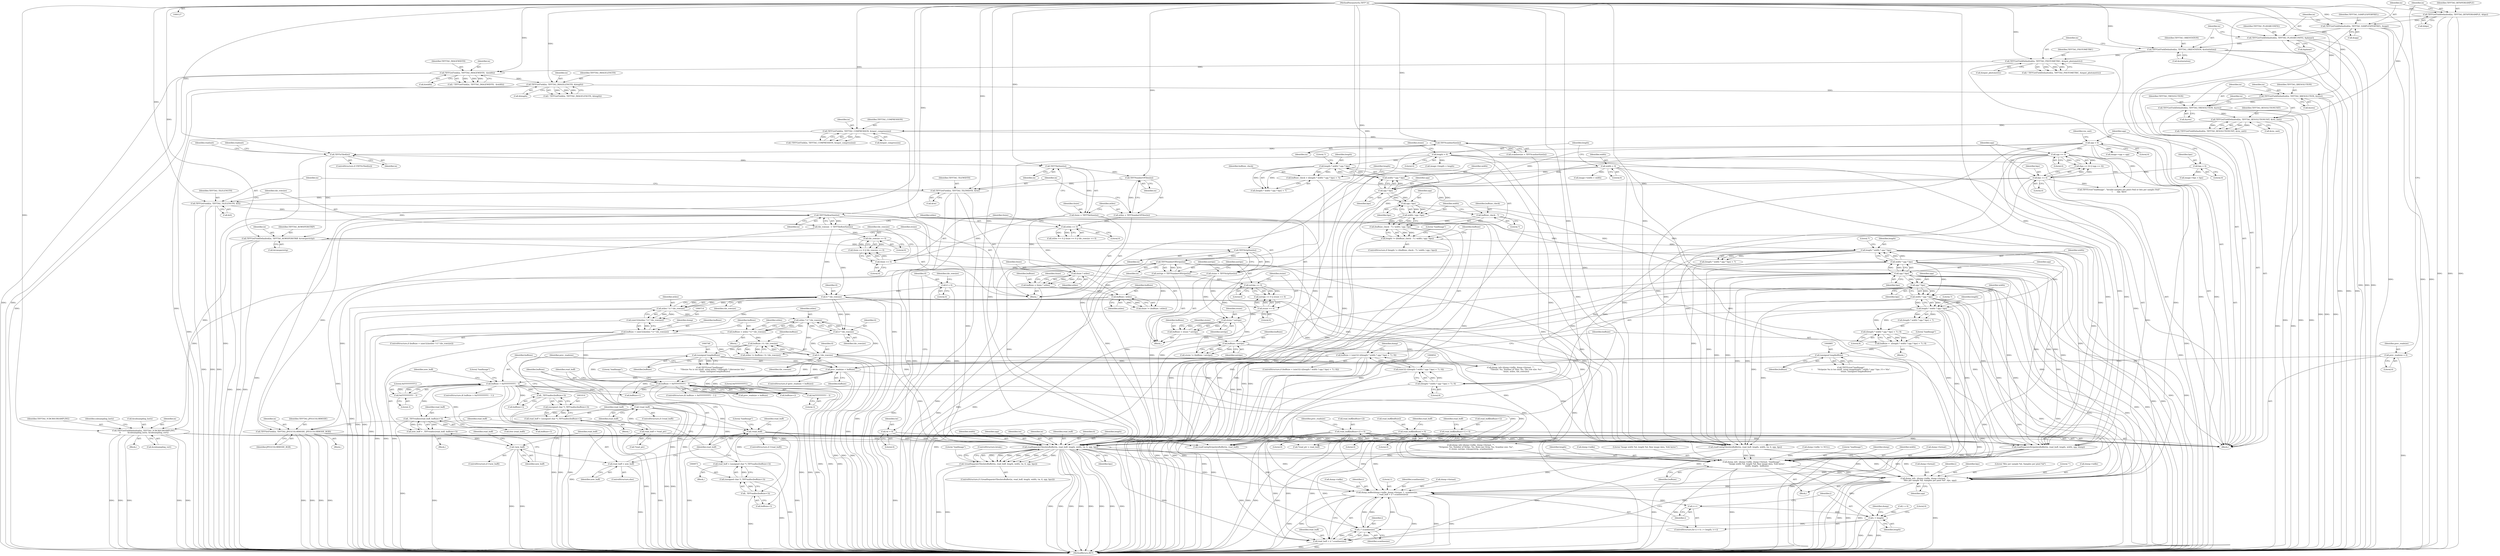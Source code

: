 digraph "0_libtiff_83a4b92815ea04969d494416eaae3d4c6b338e4a#diff-c8b4b355f9b5c06d585b23138e1c185f_5@API" {
"1001127" [label="(Call,readSeparateTilesIntoBuffer(in, read_buff, length, width, tw, tl, spp, bps))"];
"1000925" [label="(Call,TIFFGetFieldDefaulted(in, TIFFTAG_YCBCRSUBSAMPLING,\n \t\t           &subsampling_horiz, &subsampling_vert))"];
"1000671" [label="(Call,TIFFTileRowSize(in))"];
"1000664" [label="(Call,TIFFGetField(in, TIFFTAG_TILELENGTH, &tl))"];
"1000659" [label="(Call,TIFFGetField(in, TIFFTAG_TILEWIDTH, &tw))"];
"1000657" [label="(Call,TIFFNumberOfTiles(in))"];
"1000653" [label="(Call,TIFFTileSize(in))"];
"1000645" [label="(Call,TIFFIsTiled(in))"];
"1000422" [label="(Call,TIFFScanlineSize(in))"];
"1000304" [label="(Call,TIFFGetField(in, TIFFTAG_COMPRESSION, &input_compression))"];
"1000294" [label="(Call,TIFFGetFieldDefaulted(in, TIFFTAG_RESOLUTIONUNIT, &res_unit))"];
"1000287" [label="(Call,TIFFGetFieldDefaulted(in, TIFFTAG_YRESOLUTION, &yres))"];
"1000282" [label="(Call,TIFFGetFieldDefaulted(in, TIFFTAG_XRESOLUTION, &xres))"];
"1000274" [label="(Call,TIFFGetField(in, TIFFTAG_IMAGELENGTH, &length))"];
"1000264" [label="(Call,TIFFGetField(in, TIFFTAG_IMAGEWIDTH,  &width))"];
"1000254" [label="(Call,TIFFGetFieldDefaulted(in, TIFFTAG_PHOTOMETRIC, &input_photometric))"];
"1000247" [label="(Call,TIFFGetFieldDefaulted(in, TIFFTAG_ORIENTATION, &orientation))"];
"1000242" [label="(Call,TIFFGetFieldDefaulted(in, TIFFTAG_PLANARCONFIG, &planar))"];
"1000237" [label="(Call,TIFFGetFieldDefaulted(in, TIFFTAG_SAMPLESPERPIXEL, &spp))"];
"1000232" [label="(Call,TIFFGetFieldDefaulted(in, TIFFTAG_BITSPERSAMPLE, &bps))"];
"1000128" [label="(MethodParameterIn,TIFF* in)"];
"1000785" [label="(Call,TIFFNumberOfStrips(in))"];
"1000781" [label="(Call,TIFFStripSize(in))"];
"1000774" [label="(Call,TIFFGetFieldDefaulted(in, TIFFTAG_ROWSPERSTRIP, &rowsperstrip))"];
"1000914" [label="(Call,TIFFSetField(in, TIFFTAG_JPEGCOLORMODE, JPEGCOLORMODE_RGB))"];
"1001045" [label="(Call,read_buff[buffsize+2] = 0)"];
"1001033" [label="(Call,read_buff[buffsize] = 0)"];
"1001038" [label="(Call,read_buff[buffsize+1] = 0)"];
"1001024" [label="(Call,!read_buff)"];
"1001011" [label="(Call,read_buff = (unsigned char *)_TIFFmalloc(buffsize+3))"];
"1001013" [label="(Call,(unsigned char *)_TIFFmalloc(buffsize+3))"];
"1001015" [label="(Call,_TIFFmalloc(buffsize+3))"];
"1000986" [label="(Call,buffsize > 0xFFFFFFFFU - 3)"];
"1000981" [label="(Call,prev_readsize < buffsize)"];
"1000229" [label="(Call,prev_readsize = 0)"];
"1000711" [label="(Call,buffsize < (uint32)(ntiles * tl * tile_rowsize))"];
"1000700" [label="(Call,buffsize / ntiles)"];
"1000692" [label="(Call,buffsize = tlsize * ntiles)"];
"1000694" [label="(Call,tlsize * ntiles)"];
"1000679" [label="(Call,tlsize == 0)"];
"1000651" [label="(Call,tlsize = TIFFTileSize(in))"];
"1000675" [label="(Call,ntiles == 0)"];
"1000655" [label="(Call,ntiles = TIFFNumberOfTiles(in))"];
"1000713" [label="(Call,(uint32)(ntiles * tl * tile_rowsize))"];
"1000715" [label="(Call,ntiles * tl * tile_rowsize)"];
"1000717" [label="(Call,tl * tile_rowsize)"];
"1000209" [label="(Call,tl = 0)"];
"1000682" [label="(Call,tile_rowsize == 0)"];
"1000669" [label="(Call,tile_rowsize  = TIFFTileRowSize(in))"];
"1000851" [label="(Call,buffsize < (uint32) (((length * width * spp * bps) + 7) / 8))"];
"1000810" [label="(Call,buffsize / nstrips)"];
"1000802" [label="(Call,buffsize = stsize * nstrips)"];
"1000804" [label="(Call,stsize * nstrips)"];
"1000779" [label="(Call,stsize = TIFFStripSize(in))"];
"1000792" [label="(Call,stsize == 0)"];
"1000789" [label="(Call,nstrips == 0)"];
"1000783" [label="(Call,nstrips = TIFFNumberOfStrips(in))"];
"1000853" [label="(Call,(uint32) (((length * width * spp * bps) + 7) / 8))"];
"1000855" [label="(Call,((length * width * spp * bps) + 7) / 8)"];
"1000857" [label="(Call,length * width * spp * bps)"];
"1000832" [label="(Call,length != ((buffsize_check - 7) / width / spp / bps))"];
"1000823" [label="(Call,length * width * spp * bps)"];
"1000185" [label="(Call,length = 0)"];
"1000825" [label="(Call,width * spp * bps)"];
"1000181" [label="(Call,width = 0)"];
"1000827" [label="(Call,spp * bps)"];
"1000632" [label="(Call,spp == 0)"];
"1000159" [label="(Call,spp = 0)"];
"1000629" [label="(Call,bps == 0)"];
"1000155" [label="(Call,bps = 0)"];
"1000834" [label="(Call,(buffsize_check - 7) / width / spp / bps)"];
"1000835" [label="(Call,buffsize_check - 7)"];
"1000820" [label="(Call,buffsize_check = ((length * width * spp * bps) + 7))"];
"1000838" [label="(Call,width / spp / bps)"];
"1000840" [label="(Call,spp / bps)"];
"1000859" [label="(Call,width * spp * bps)"];
"1000861" [label="(Call,spp * bps)"];
"1000884" [label="(Call,(unsigned long)buffsize)"];
"1000867" [label="(Call,buffsize =  ((length * width * spp * bps) + 7) / 8)"];
"1000869" [label="(Call,((length * width * spp * bps) + 7) / 8)"];
"1000871" [label="(Call,length * width * spp * bps)"];
"1000873" [label="(Call,width * spp * bps)"];
"1000875" [label="(Call,spp * bps)"];
"1000747" [label="(Call,(unsigned long)buffsize)"];
"1000731" [label="(Call,buffsize / tl / tile_rowsize)"];
"1000721" [label="(Call,buffsize = ntiles * tl * tile_rowsize)"];
"1000723" [label="(Call,ntiles * tl * tile_rowsize)"];
"1000725" [label="(Call,tl * tile_rowsize)"];
"1000733" [label="(Call,tl / tile_rowsize)"];
"1000988" [label="(Call,0xFFFFFFFFU - 3)"];
"1001020" [label="(Call,read_buff = new_buff)"];
"1001006" [label="(Call,!new_buff)"];
"1000998" [label="(Call,new_buff = _TIFFrealloc(read_buff, buffsize+3))"];
"1001000" [label="(Call,_TIFFrealloc(read_buff, buffsize+3))"];
"1000954" [label="(Call,!read_buff)"];
"1000949" [label="(Call,read_buff = *read_ptr)"];
"1000970" [label="(Call,read_buff = (unsigned char *)_TIFFmalloc(buffsize+3))"];
"1000972" [label="(Call,(unsigned char *)_TIFFmalloc(buffsize+3))"];
"1000974" [label="(Call,_TIFFmalloc(buffsize+3))"];
"1000958" [label="(Call,buffsize > 0xFFFFFFFFU - 3)"];
"1000960" [label="(Call,0xFFFFFFFFU - 3)"];
"1000205" [label="(Call,tw = 0)"];
"1001126" [label="(Call,!(readSeparateTilesIntoBuffer(in, read_buff, length, width, tw, tl, spp, bps)))"];
"1001165" [label="(Call,dump_info  (dump->infile, dump->format, \"loadImage\", \n                \"Image width %d, length %d, Raw image data, %4d bytes\",\n                width, length,  buffsize))"];
"1001177" [label="(Call,dump_info  (dump->infile, dump->format, \"\", \n                \"Bits per sample %d, Samples per pixel %d\", bps, spp))"];
"1001197" [label="(Call,dump_buffer(dump->infile, dump->format, 1, scanlinesize, \n                  i, read_buff + (i * scanlinesize)))"];
"1001195" [label="(Call,i++)"];
"1001192" [label="(Call,i < length)"];
"1001209" [label="(Call,i * scanlinesize)"];
"1001207" [label="(Call,read_buff + (i * scanlinesize))"];
"1000884" [label="(Call,(unsigned long)buffsize)"];
"1000980" [label="(ControlStructure,if (prev_readsize < buffsize))"];
"1000935" [label="(Identifier,subsampling_horiz)"];
"1000756" [label="(Call,dump_info (dump->infile, dump->format, \"\", \n                 \"Tilesize: %u, Number of Tiles: %u, Tile row size: %u\",\n                 tlsize, ntiles, tile_rowsize))"];
"1000658" [label="(Identifier,in)"];
"1000297" [label="(Call,&res_unit)"];
"1001024" [label="(Call,!read_buff)"];
"1000857" [label="(Call,length * width * spp * bps)"];
"1000915" [label="(Identifier,in)"];
"1000851" [label="(Call,buffsize < (uint32) (((length * width * spp * bps) + 7) / 8))"];
"1001053" [label="(Identifier,prev_readsize)"];
"1000962" [label="(Literal,3)"];
"1000190" [label="(Identifier,stsize)"];
"1000863" [label="(Identifier,bps)"];
"1000805" [label="(Identifier,stsize)"];
"1000429" [label="(Call,image->spp = spp)"];
"1000285" [label="(Call,&xres)"];
"1001055" [label="(Call,*read_ptr = read_buff)"];
"1000238" [label="(Identifier,in)"];
"1001041" [label="(Call,buffsize+1)"];
"1000749" [label="(Identifier,buffsize)"];
"1000244" [label="(Identifier,TIFFTAG_PLANARCONFIG)"];
"1000772" [label="(Identifier,readunit)"];
"1000874" [label="(Identifier,width)"];
"1001020" [label="(Call,read_buff = new_buff)"];
"1000950" [label="(Identifier,read_buff)"];
"1001023" [label="(ControlStructure,if (!read_buff))"];
"1000289" [label="(Identifier,TIFFTAG_YRESOLUTION)"];
"1000306" [label="(Identifier,TIFFTAG_COMPRESSION)"];
"1001011" [label="(Call,read_buff = (unsigned char *)_TIFFmalloc(buffsize+3))"];
"1000747" [label="(Call,(unsigned long)buffsize)"];
"1000676" [label="(Identifier,ntiles)"];
"1000875" [label="(Call,spp * bps)"];
"1000833" [label="(Identifier,length)"];
"1001048" [label="(Call,buffsize+2)"];
"1000653" [label="(Call,TIFFTileSize(in))"];
"1000185" [label="(Call,length = 0)"];
"1000652" [label="(Identifier,tlsize)"];
"1001204" [label="(Literal,1)"];
"1001154" [label="(Call,dump->infile != NULL)"];
"1001172" [label="(Literal,\"loadImage\")"];
"1000243" [label="(Identifier,in)"];
"1000247" [label="(Call,TIFFGetFieldDefaulted(in, TIFFTAG_ORIENTATION, &orientation))"];
"1000634" [label="(Literal,0)"];
"1000628" [label="(Call,(bps == 0) || (spp == 0))"];
"1001039" [label="(Call,read_buff[buffsize+1])"];
"1000160" [label="(Identifier,spp)"];
"1001084" [label="(Call,readSeparateStripsIntoBuffer(in, read_buff, length, width, spp, dump))"];
"1000870" [label="(Call,(length * width * spp * bps) + 7)"];
"1000850" [label="(ControlStructure,if (buffsize < (uint32) (((length * width * spp * bps) + 7) / 8)))"];
"1000957" [label="(ControlStructure,if( buffsize > 0xFFFFFFFFU - 3 ))"];
"1000735" [label="(Identifier,tile_rowsize)"];
"1000303" [label="(Call,!TIFFGetField(in, TIFFTAG_COMPRESSION, &input_compression))"];
"1000928" [label="(Call,&subsampling_horiz)"];
"1000671" [label="(Call,TIFFTileRowSize(in))"];
"1000951" [label="(Call,*read_ptr)"];
"1000858" [label="(Identifier,length)"];
"1001214" [label="(MethodReturn,RET)"];
"1000205" [label="(Call,tw = 0)"];
"1000893" [label="(Call,dump_info (dump->infile, dump->format, \"\",\n                 \"Stripsize: %u, Number of Strips: %u, Rows per Strip: %u, Scanline size: %u\",\n\t\t stsize, nstrips, rowsperstrip, scanlinesize))"];
"1000231" [label="(Literal,0)"];
"1000630" [label="(Identifier,bps)"];
"1000233" [label="(Identifier,in)"];
"1000665" [label="(Identifier,in)"];
"1000981" [label="(Call,prev_readsize < buffsize)"];
"1000958" [label="(Call,buffsize > 0xFFFFFFFFU - 3)"];
"1000128" [label="(MethodParameterIn,TIFF* in)"];
"1000877" [label="(Identifier,bps)"];
"1000274" [label="(Call,TIFFGetField(in, TIFFTAG_IMAGELENGTH, &length))"];
"1000692" [label="(Call,buffsize = tlsize * ntiles)"];
"1000729" [label="(Call,ntiles != (buffsize / tl / tile_rowsize))"];
"1000730" [label="(Identifier,ntiles)"];
"1000164" [label="(Identifier,res_unit)"];
"1000970" [label="(Call,read_buff = (unsigned char *)_TIFFmalloc(buffsize+3))"];
"1000743" [label="(Call,TIFFError(\"loadImage\",\n\t        \"Tilesize %u is too small, using ntiles * tilelength * tilerowsize %lu\",\n                tlsize, (unsigned long)buffsize))"];
"1000229" [label="(Call,prev_readsize = 0)"];
"1000273" [label="(Call,! TIFFGetField(in, TIFFTAG_IMAGELENGTH, &length))"];
"1000865" [label="(Literal,8)"];
"1000716" [label="(Identifier,ntiles)"];
"1000776" [label="(Identifier,TIFFTAG_ROWSPERSTRIP)"];
"1000644" [label="(ControlStructure,if (TIFFIsTiled(in)))"];
"1000806" [label="(Identifier,nstrips)"];
"1000287" [label="(Call,TIFFGetFieldDefaulted(in, TIFFTAG_YRESOLUTION, &yres))"];
"1000835" [label="(Call,buffsize_check - 7)"];
"1001205" [label="(Identifier,scanlinesize)"];
"1000209" [label="(Call,tl = 0)"];
"1000661" [label="(Identifier,TIFFTAG_TILEWIDTH)"];
"1000731" [label="(Call,buffsize / tl / tile_rowsize)"];
"1001127" [label="(Call,readSeparateTilesIntoBuffer(in, read_buff, length, width, tw, tl, spp, bps))"];
"1000775" [label="(Identifier,in)"];
"1000955" [label="(Identifier,read_buff)"];
"1001207" [label="(Call,read_buff + (i * scanlinesize))"];
"1001194" [label="(Identifier,length)"];
"1000959" [label="(Identifier,buffsize)"];
"1001070" [label="(Call,readContigStripsIntoBuffer(in, read_buff))"];
"1000822" [label="(Call,(length * width * spp * bps) + 7)"];
"1000987" [label="(Identifier,buffsize)"];
"1000257" [label="(Call,&input_photometric)"];
"1000842" [label="(Identifier,bps)"];
"1000696" [label="(Identifier,ntiles)"];
"1001051" [label="(Literal,0)"];
"1000444" [label="(Call,image->length = length)"];
"1001213" [label="(Literal,0)"];
"1001184" [label="(Literal,\"\")"];
"1001132" [label="(Identifier,tw)"];
"1000265" [label="(Identifier,in)"];
"1001179" [label="(Identifier,dump)"];
"1000645" [label="(Call,TIFFIsTiled(in))"];
"1001008" [label="(Block,)"];
"1000868" [label="(Identifier,buffsize)"];
"1000867" [label="(Call,buffsize =  ((length * width * spp * bps) + 7) / 8)"];
"1000237" [label="(Call,TIFFGetFieldDefaulted(in, TIFFTAG_SAMPLESPERPIXEL, &spp))"];
"1000206" [label="(Identifier,tw)"];
"1000424" [label="(Call,image->bps = bps)"];
"1000699" [label="(Identifier,tlsize)"];
"1000960" [label="(Call,0xFFFFFFFFU - 3)"];
"1000890" [label="(Identifier,dump)"];
"1000783" [label="(Call,nstrips = TIFFNumberOfStrips(in))"];
"1000678" [label="(Call,tlsize == 0 || tile_rowsize == 0)"];
"1000825" [label="(Call,width * spp * bps)"];
"1000183" [label="(Literal,0)"];
"1000820" [label="(Call,buffsize_check = ((length * width * spp * bps) + 7))"];
"1000779" [label="(Call,stsize = TIFFStripSize(in))"];
"1000789" [label="(Call,nstrips == 0)"];
"1000666" [label="(Identifier,TIFFTAG_TILELENGTH)"];
"1000961" [label="(Literal,0xFFFFFFFFU)"];
"1001128" [label="(Identifier,in)"];
"1000422" [label="(Call,TIFFScanlineSize(in))"];
"1000914" [label="(Call,TIFFSetField(in, TIFFTAG_JPEGCOLORMODE, JPEGCOLORMODE_RGB))"];
"1000277" [label="(Call,&length)"];
"1000926" [label="(Identifier,in)"];
"1000423" [label="(Identifier,in)"];
"1000670" [label="(Identifier,tile_rowsize)"];
"1000242" [label="(Call,TIFFGetFieldDefaulted(in, TIFFTAG_PLANARCONFIG, &planar))"];
"1001126" [label="(Call,!(readSeparateTilesIntoBuffer(in, read_buff, length, width, tw, tl, spp, bps)))"];
"1000283" [label="(Identifier,in)"];
"1001045" [label="(Call,read_buff[buffsize+2] = 0)"];
"1000839" [label="(Identifier,width)"];
"1000727" [label="(Identifier,tile_rowsize)"];
"1000721" [label="(Call,buffsize = ntiles * tl * tile_rowsize)"];
"1000831" [label="(ControlStructure,if (length != ((buffsize_check - 7) / width / spp / bps)))"];
"1001047" [label="(Identifier,read_buff)"];
"1000718" [label="(Identifier,tl)"];
"1001201" [label="(Call,dump->format)"];
"1000808" [label="(Call,stsize != (buffsize / nstrips))"];
"1001198" [label="(Call,dump->infile)"];
"1000861" [label="(Call,spp * bps)"];
"1000253" [label="(Call,! TIFFGetFieldDefaulted(in, TIFFTAG_PHOTOMETRIC, &input_photometric))"];
"1000712" [label="(Identifier,buffsize)"];
"1001107" [label="(Call,readContigTilesIntoBuffer(in, read_buff, length, width, tw, tl, spp, bps))"];
"1000753" [label="(Identifier,dump)"];
"1000782" [label="(Identifier,in)"];
"1000834" [label="(Call,(buffsize_check - 7) / width / spp / bps)"];
"1000803" [label="(Identifier,buffsize)"];
"1001022" [label="(Identifier,new_buff)"];
"1001138" [label="(Literal,\"loadImage\")"];
"1001013" [label="(Call,(unsigned char *)_TIFFmalloc(buffsize+3))"];
"1000859" [label="(Call,width * spp * bps)"];
"1001211" [label="(Identifier,scanlinesize)"];
"1000925" [label="(Call,TIFFGetFieldDefaulted(in, TIFFTAG_YCBCRSUBSAMPLING,\n \t\t           &subsampling_horiz, &subsampling_vert))"];
"1000698" [label="(Call,tlsize != (buffsize / ntiles))"];
"1000307" [label="(Call,&input_compression)"];
"1000682" [label="(Call,tile_rowsize == 0)"];
"1000282" [label="(Call,TIFFGetFieldDefaulted(in, TIFFTAG_XRESOLUTION, &xres))"];
"1001129" [label="(Identifier,read_buff)"];
"1000677" [label="(Literal,0)"];
"1000186" [label="(Identifier,length)"];
"1000232" [label="(Call,TIFFGetFieldDefaulted(in, TIFFTAG_BITSPERSAMPLE, &bps))"];
"1000717" [label="(Call,tl * tile_rowsize)"];
"1000701" [label="(Identifier,buffsize)"];
"1000210" [label="(Identifier,tl)"];
"1000681" [label="(Literal,0)"];
"1000155" [label="(Call,bps = 0)"];
"1000254" [label="(Call,TIFFGetFieldDefaulted(in, TIFFTAG_PHOTOMETRIC, &input_photometric))"];
"1001046" [label="(Call,read_buff[buffsize+2])"];
"1000245" [label="(Call,&planar)"];
"1000734" [label="(Identifier,tl)"];
"1000702" [label="(Identifier,ntiles)"];
"1000777" [label="(Call,&rowsperstrip)"];
"1000910" [label="(Block,)"];
"1000974" [label="(Call,_TIFFmalloc(buffsize+3))"];
"1000719" [label="(Identifier,tile_rowsize)"];
"1000836" [label="(Identifier,buffsize_check)"];
"1001165" [label="(Call,dump_info  (dump->infile, dump->format, \"loadImage\", \n                \"Image width %d, length %d, Raw image data, %4d bytes\",\n                width, length,  buffsize))"];
"1001174" [label="(Identifier,width)"];
"1000788" [label="(Call,nstrips == 0 || stsize == 0)"];
"1001169" [label="(Call,dump->format)"];
"1000990" [label="(Literal,3)"];
"1001175" [label="(Identifier,length)"];
"1001196" [label="(Identifier,i)"];
"1001195" [label="(Call,i++)"];
"1001135" [label="(Identifier,bps)"];
"1001007" [label="(Identifier,new_buff)"];
"1000255" [label="(Identifier,in)"];
"1000683" [label="(Identifier,tile_rowsize)"];
"1001186" [label="(Identifier,bps)"];
"1000856" [label="(Call,(length * width * spp * bps) + 7)"];
"1001206" [label="(Identifier,i)"];
"1000975" [label="(Call,buffsize+3)"];
"1001009" [label="(Call,free (read_buff))"];
"1001034" [label="(Call,read_buff[buffsize])"];
"1001181" [label="(Call,dump->format)"];
"1000420" [label="(Call,scanlinesize = TIFFScanlineSize(in))"];
"1000256" [label="(Identifier,TIFFTAG_PHOTOMETRIC)"];
"1000726" [label="(Identifier,tl)"];
"1000802" [label="(Call,buffsize = stsize * nstrips)"];
"1001166" [label="(Call,dump->infile)"];
"1000862" [label="(Identifier,spp)"];
"1001199" [label="(Identifier,dump)"];
"1000266" [label="(Identifier,TIFFTAG_IMAGEWIDTH)"];
"1000956" [label="(Block,)"];
"1000869" [label="(Call,((length * width * spp * bps) + 7) / 8)"];
"1000998" [label="(Call,new_buff = _TIFFrealloc(read_buff, buffsize+3))"];
"1001190" [label="(Identifier,i)"];
"1001133" [label="(Identifier,tl)"];
"1000930" [label="(Call,&subsampling_vert)"];
"1001130" [label="(Identifier,length)"];
"1001044" [label="(Literal,0)"];
"1000293" [label="(Call,!TIFFGetFieldDefaulted(in, TIFFTAG_RESOLUTIONUNIT, &res_unit))"];
"1000207" [label="(Literal,0)"];
"1001176" [label="(Identifier,buffsize)"];
"1000295" [label="(Identifier,in)"];
"1000674" [label="(Call,ntiles == 0 || tlsize == 0 || tile_rowsize == 0)"];
"1000667" [label="(Call,&tl)"];
"1000860" [label="(Identifier,width)"];
"1000646" [label="(Identifier,in)"];
"1000632" [label="(Call,spp == 0)"];
"1000662" [label="(Call,&tw)"];
"1000679" [label="(Call,tlsize == 0)"];
"1000230" [label="(Identifier,prev_readsize)"];
"1000809" [label="(Identifier,stsize)"];
"1000305" [label="(Identifier,in)"];
"1000249" [label="(Identifier,TIFFTAG_ORIENTATION)"];
"1000866" [label="(Block,)"];
"1000234" [label="(Identifier,TIFFTAG_BITSPERSAMPLE)"];
"1000182" [label="(Identifier,width)"];
"1000989" [label="(Literal,0xFFFFFFFFU)"];
"1000786" [label="(Identifier,in)"];
"1001012" [label="(Identifier,read_buff)"];
"1000715" [label="(Call,ntiles * tl * tile_rowsize)"];
"1000986" [label="(Call,buffsize > 0xFFFFFFFFU - 3)"];
"1000214" [label="(Identifier,tile_rowsize)"];
"1001010" [label="(Identifier,read_buff)"];
"1000804" [label="(Call,stsize * nstrips)"];
"1000983" [label="(Identifier,buffsize)"];
"1001164" [label="(Block,)"];
"1000211" [label="(Literal,0)"];
"1000694" [label="(Call,tlsize * ntiles)"];
"1000840" [label="(Call,spp / bps)"];
"1001143" [label="(ControlStructure,break;)"];
"1000810" [label="(Call,buffsize / nstrips)"];
"1000713" [label="(Call,(uint32)(ntiles * tl * tile_rowsize))"];
"1000733" [label="(Call,tl / tile_rowsize)"];
"1000965" [label="(Literal,\"loadImage\")"];
"1000654" [label="(Identifier,in)"];
"1000781" [label="(Call,TIFFStripSize(in))"];
"1000878" [label="(Literal,7)"];
"1000838" [label="(Call,width / spp / bps)"];
"1001006" [label="(Call,!new_buff)"];
"1000916" [label="(Identifier,TIFFTAG_JPEGCOLORMODE)"];
"1000972" [label="(Call,(unsigned char *)_TIFFmalloc(buffsize+3))"];
"1000157" [label="(Literal,0)"];
"1000784" [label="(Identifier,nstrips)"];
"1000647" [label="(Block,)"];
"1000871" [label="(Call,length * width * spp * bps)"];
"1000852" [label="(Identifier,buffsize)"];
"1001035" [label="(Identifier,read_buff)"];
"1000792" [label="(Call,stsize == 0)"];
"1000724" [label="(Identifier,ntiles)"];
"1001125" [label="(ControlStructure,if (!(readSeparateTilesIntoBuffer(in, read_buff, length, width, tw, tl, spp, bps))))"];
"1001021" [label="(Identifier,read_buff)"];
"1001192" [label="(Call,i < length)"];
"1000872" [label="(Identifier,length)"];
"1001197" [label="(Call,dump_buffer(dump->infile, dump->format, 1, scanlinesize, \n                  i, read_buff + (i * scanlinesize)))"];
"1000953" [label="(ControlStructure,if (!read_buff))"];
"1001185" [label="(Literal,\"Bits per sample %d, Samples per pixel %d\")"];
"1000631" [label="(Literal,0)"];
"1000780" [label="(Identifier,stsize)"];
"1000161" [label="(Literal,0)"];
"1000949" [label="(Call,read_buff = *read_ptr)"];
"1001015" [label="(Call,_TIFFmalloc(buffsize+3))"];
"1000296" [label="(Identifier,TIFFTAG_RESOLUTIONUNIT)"];
"1000832" [label="(Call,length != ((buffsize_check - 7) / width / spp / bps))"];
"1000284" [label="(Identifier,TIFFTAG_XRESOLUTION)"];
"1001210" [label="(Identifier,i)"];
"1000881" [label="(Literal,\"loadImage\")"];
"1000845" [label="(Literal,\"loadImage\")"];
"1000821" [label="(Identifier,buffsize_check)"];
"1000304" [label="(Call,TIFFGetField(in, TIFFTAG_COMPRESSION, &input_compression))"];
"1001028" [label="(Literal,\"loadImage\")"];
"1000248" [label="(Identifier,in)"];
"1000181" [label="(Call,width = 0)"];
"1000672" [label="(Identifier,in)"];
"1000811" [label="(Identifier,buffsize)"];
"1000636" [label="(Call,TIFFError(\"loadImage\", \"Invalid samples per pixel (%d) or bits per sample (%d)\",\n\t       spp, bps))"];
"1001177" [label="(Call,dump_info  (dump->infile, dump->format, \"\", \n                \"Bits per sample %d, Samples per pixel %d\", bps, spp))"];
"1000988" [label="(Call,0xFFFFFFFFU - 3)"];
"1000263" [label="(Call,! TIFFGetField(in, TIFFTAG_IMAGEWIDTH,  &width))"];
"1001005" [label="(ControlStructure,if (!new_buff))"];
"1000880" [label="(Call,TIFFError(\"loadImage\",\n\t        \"Stripsize %u is too small, using imagelength * width * spp * bps / 8 = %lu\",\n                stsize, (unsigned long)buffsize))"];
"1000917" [label="(Identifier,JPEGCOLORMODE_RGB)"];
"1000971" [label="(Identifier,read_buff)"];
"1000132" [label="(Block,)"];
"1001131" [label="(Identifier,width)"];
"1001025" [label="(Identifier,read_buff)"];
"1000827" [label="(Call,spp * bps)"];
"1000633" [label="(Identifier,spp)"];
"1001187" [label="(Identifier,spp)"];
"1000864" [label="(Literal,7)"];
"1000985" [label="(ControlStructure,if( buffsize > 0xFFFFFFFFU - 3 ))"];
"1001002" [label="(Call,buffsize+3)"];
"1000853" [label="(Call,(uint32) (((length * width * spp * bps) + 7) / 8))"];
"1000828" [label="(Identifier,spp)"];
"1000656" [label="(Identifier,ntiles)"];
"1001189" [label="(Call,i = 0)"];
"1000159" [label="(Call,spp = 0)"];
"1000239" [label="(Identifier,TIFFTAG_SAMPLESPERPIXEL)"];
"1000651" [label="(Call,tlsize = TIFFTileSize(in))"];
"1000829" [label="(Identifier,bps)"];
"1000710" [label="(ControlStructure,if (buffsize < (uint32)(ntiles * tl * tile_rowsize)))"];
"1000723" [label="(Call,ntiles * tl * tile_rowsize)"];
"1000655" [label="(Call,ntiles = TIFFNumberOfTiles(in))"];
"1000156" [label="(Identifier,bps)"];
"1000649" [label="(Identifier,readunit)"];
"1001001" [label="(Identifier,read_buff)"];
"1000267" [label="(Call,&width)"];
"1000982" [label="(Identifier,prev_readsize)"];
"1001134" [label="(Identifier,spp)"];
"1001000" [label="(Call,_TIFFrealloc(read_buff, buffsize+3))"];
"1000837" [label="(Literal,7)"];
"1001208" [label="(Identifier,read_buff)"];
"1000886" [label="(Identifier,buffsize)"];
"1000830" [label="(Literal,7)"];
"1000264" [label="(Call,TIFFGetField(in, TIFFTAG_IMAGEWIDTH,  &width))"];
"1000711" [label="(Call,buffsize < (uint32)(ntiles * tl * tile_rowsize))"];
"1000700" [label="(Call,buffsize / ntiles)"];
"1001038" [label="(Call,read_buff[buffsize+1] = 0)"];
"1000659" [label="(Call,TIFFGetField(in, TIFFTAG_TILEWIDTH, &tw))"];
"1000290" [label="(Call,&yres)"];
"1000664" [label="(Call,TIFFGetField(in, TIFFTAG_TILELENGTH, &tl))"];
"1000439" [label="(Call,image->width = width)"];
"1001019" [label="(ControlStructure,else)"];
"1000720" [label="(Block,)"];
"1000669" [label="(Call,tile_rowsize  = TIFFTileRowSize(in))"];
"1000769" [label="(Block,)"];
"1000774" [label="(Call,TIFFGetFieldDefaulted(in, TIFFTAG_ROWSPERSTRIP, &rowsperstrip))"];
"1000722" [label="(Identifier,buffsize)"];
"1001209" [label="(Call,i * scanlinesize)"];
"1001033" [label="(Call,read_buff[buffsize] = 0)"];
"1000629" [label="(Call,bps == 0)"];
"1000250" [label="(Call,&orientation)"];
"1000695" [label="(Identifier,tlsize)"];
"1000675" [label="(Call,ntiles == 0)"];
"1000240" [label="(Call,&spp)"];
"1000791" [label="(Literal,0)"];
"1000187" [label="(Literal,0)"];
"1000927" [label="(Identifier,TIFFTAG_YCBCRSUBSAMPLING)"];
"1000288" [label="(Identifier,in)"];
"1000984" [label="(Block,)"];
"1000725" [label="(Call,tl * tile_rowsize)"];
"1000294" [label="(Call,TIFFGetFieldDefaulted(in, TIFFTAG_RESOLUTIONUNIT, &res_unit))"];
"1001040" [label="(Identifier,read_buff)"];
"1000235" [label="(Call,&bps)"];
"1000793" [label="(Identifier,stsize)"];
"1000660" [label="(Identifier,in)"];
"1001173" [label="(Literal,\"Image width %d, length %d, Raw image data, %4d bytes\")"];
"1000841" [label="(Identifier,spp)"];
"1000879" [label="(Literal,8)"];
"1000812" [label="(Identifier,nstrips)"];
"1000954" [label="(Call,!read_buff)"];
"1000924" [label="(Block,)"];
"1000275" [label="(Identifier,in)"];
"1000693" [label="(Identifier,buffsize)"];
"1000684" [label="(Literal,0)"];
"1001178" [label="(Call,dump->infile)"];
"1000657" [label="(Call,TIFFNumberOfTiles(in))"];
"1000790" [label="(Identifier,nstrips)"];
"1000873" [label="(Call,width * spp * bps)"];
"1001037" [label="(Literal,0)"];
"1000824" [label="(Identifier,length)"];
"1000855" [label="(Call,((length * width * spp * bps) + 7) / 8)"];
"1001193" [label="(Identifier,i)"];
"1000993" [label="(Literal,\"loadImage\")"];
"1000876" [label="(Identifier,spp)"];
"1000680" [label="(Identifier,tlsize)"];
"1000794" [label="(Literal,0)"];
"1001052" [label="(Call,prev_readsize = buffsize)"];
"1000785" [label="(Call,TIFFNumberOfStrips(in))"];
"1000999" [label="(Identifier,new_buff)"];
"1000826" [label="(Identifier,width)"];
"1001188" [label="(ControlStructure,for (i = 0; i < length; i++))"];
"1001016" [label="(Call,buffsize+3)"];
"1000823" [label="(Call,length * width * spp * bps)"];
"1000276" [label="(Identifier,TIFFTAG_IMAGELENGTH)"];
"1000732" [label="(Identifier,buffsize)"];
"1001127" -> "1001126"  [label="AST: "];
"1001127" -> "1001135"  [label="CFG: "];
"1001128" -> "1001127"  [label="AST: "];
"1001129" -> "1001127"  [label="AST: "];
"1001130" -> "1001127"  [label="AST: "];
"1001131" -> "1001127"  [label="AST: "];
"1001132" -> "1001127"  [label="AST: "];
"1001133" -> "1001127"  [label="AST: "];
"1001134" -> "1001127"  [label="AST: "];
"1001135" -> "1001127"  [label="AST: "];
"1001126" -> "1001127"  [label="CFG: "];
"1001127" -> "1001214"  [label="DDG: "];
"1001127" -> "1001214"  [label="DDG: "];
"1001127" -> "1001214"  [label="DDG: "];
"1001127" -> "1001214"  [label="DDG: "];
"1001127" -> "1001214"  [label="DDG: "];
"1001127" -> "1001214"  [label="DDG: "];
"1001127" -> "1001214"  [label="DDG: "];
"1001127" -> "1001214"  [label="DDG: "];
"1001127" -> "1001126"  [label="DDG: "];
"1001127" -> "1001126"  [label="DDG: "];
"1001127" -> "1001126"  [label="DDG: "];
"1001127" -> "1001126"  [label="DDG: "];
"1001127" -> "1001126"  [label="DDG: "];
"1001127" -> "1001126"  [label="DDG: "];
"1001127" -> "1001126"  [label="DDG: "];
"1001127" -> "1001126"  [label="DDG: "];
"1000925" -> "1001127"  [label="DDG: "];
"1000671" -> "1001127"  [label="DDG: "];
"1000785" -> "1001127"  [label="DDG: "];
"1000914" -> "1001127"  [label="DDG: "];
"1000128" -> "1001127"  [label="DDG: "];
"1001045" -> "1001127"  [label="DDG: "];
"1001033" -> "1001127"  [label="DDG: "];
"1001038" -> "1001127"  [label="DDG: "];
"1001024" -> "1001127"  [label="DDG: "];
"1000857" -> "1001127"  [label="DDG: "];
"1000871" -> "1001127"  [label="DDG: "];
"1000185" -> "1001127"  [label="DDG: "];
"1000873" -> "1001127"  [label="DDG: "];
"1000859" -> "1001127"  [label="DDG: "];
"1000181" -> "1001127"  [label="DDG: "];
"1000205" -> "1001127"  [label="DDG: "];
"1000717" -> "1001127"  [label="DDG: "];
"1000733" -> "1001127"  [label="DDG: "];
"1000209" -> "1001127"  [label="DDG: "];
"1000632" -> "1001127"  [label="DDG: "];
"1000875" -> "1001127"  [label="DDG: "];
"1000875" -> "1001127"  [label="DDG: "];
"1000861" -> "1001127"  [label="DDG: "];
"1000861" -> "1001127"  [label="DDG: "];
"1000159" -> "1001127"  [label="DDG: "];
"1000629" -> "1001127"  [label="DDG: "];
"1001127" -> "1001165"  [label="DDG: "];
"1001127" -> "1001165"  [label="DDG: "];
"1001127" -> "1001177"  [label="DDG: "];
"1001127" -> "1001177"  [label="DDG: "];
"1001127" -> "1001197"  [label="DDG: "];
"1001127" -> "1001207"  [label="DDG: "];
"1000925" -> "1000924"  [label="AST: "];
"1000925" -> "1000930"  [label="CFG: "];
"1000926" -> "1000925"  [label="AST: "];
"1000927" -> "1000925"  [label="AST: "];
"1000928" -> "1000925"  [label="AST: "];
"1000930" -> "1000925"  [label="AST: "];
"1000935" -> "1000925"  [label="CFG: "];
"1000925" -> "1001214"  [label="DDG: "];
"1000925" -> "1001214"  [label="DDG: "];
"1000925" -> "1001214"  [label="DDG: "];
"1000925" -> "1001214"  [label="DDG: "];
"1000925" -> "1001214"  [label="DDG: "];
"1000671" -> "1000925"  [label="DDG: "];
"1000785" -> "1000925"  [label="DDG: "];
"1000128" -> "1000925"  [label="DDG: "];
"1000925" -> "1001070"  [label="DDG: "];
"1000925" -> "1001084"  [label="DDG: "];
"1000925" -> "1001107"  [label="DDG: "];
"1000671" -> "1000669"  [label="AST: "];
"1000671" -> "1000672"  [label="CFG: "];
"1000672" -> "1000671"  [label="AST: "];
"1000669" -> "1000671"  [label="CFG: "];
"1000671" -> "1001214"  [label="DDG: "];
"1000671" -> "1000669"  [label="DDG: "];
"1000664" -> "1000671"  [label="DDG: "];
"1000128" -> "1000671"  [label="DDG: "];
"1000671" -> "1000914"  [label="DDG: "];
"1000671" -> "1001070"  [label="DDG: "];
"1000671" -> "1001084"  [label="DDG: "];
"1000671" -> "1001107"  [label="DDG: "];
"1000664" -> "1000647"  [label="AST: "];
"1000664" -> "1000667"  [label="CFG: "];
"1000665" -> "1000664"  [label="AST: "];
"1000666" -> "1000664"  [label="AST: "];
"1000667" -> "1000664"  [label="AST: "];
"1000670" -> "1000664"  [label="CFG: "];
"1000664" -> "1001214"  [label="DDG: "];
"1000664" -> "1001214"  [label="DDG: "];
"1000664" -> "1001214"  [label="DDG: "];
"1000659" -> "1000664"  [label="DDG: "];
"1000128" -> "1000664"  [label="DDG: "];
"1000659" -> "1000647"  [label="AST: "];
"1000659" -> "1000662"  [label="CFG: "];
"1000660" -> "1000659"  [label="AST: "];
"1000661" -> "1000659"  [label="AST: "];
"1000662" -> "1000659"  [label="AST: "];
"1000665" -> "1000659"  [label="CFG: "];
"1000659" -> "1001214"  [label="DDG: "];
"1000659" -> "1001214"  [label="DDG: "];
"1000659" -> "1001214"  [label="DDG: "];
"1000657" -> "1000659"  [label="DDG: "];
"1000128" -> "1000659"  [label="DDG: "];
"1000657" -> "1000655"  [label="AST: "];
"1000657" -> "1000658"  [label="CFG: "];
"1000658" -> "1000657"  [label="AST: "];
"1000655" -> "1000657"  [label="CFG: "];
"1000657" -> "1000655"  [label="DDG: "];
"1000653" -> "1000657"  [label="DDG: "];
"1000128" -> "1000657"  [label="DDG: "];
"1000653" -> "1000651"  [label="AST: "];
"1000653" -> "1000654"  [label="CFG: "];
"1000654" -> "1000653"  [label="AST: "];
"1000651" -> "1000653"  [label="CFG: "];
"1000653" -> "1000651"  [label="DDG: "];
"1000645" -> "1000653"  [label="DDG: "];
"1000128" -> "1000653"  [label="DDG: "];
"1000645" -> "1000644"  [label="AST: "];
"1000645" -> "1000646"  [label="CFG: "];
"1000646" -> "1000645"  [label="AST: "];
"1000649" -> "1000645"  [label="CFG: "];
"1000772" -> "1000645"  [label="CFG: "];
"1000645" -> "1001214"  [label="DDG: "];
"1000422" -> "1000645"  [label="DDG: "];
"1000128" -> "1000645"  [label="DDG: "];
"1000645" -> "1000774"  [label="DDG: "];
"1000422" -> "1000420"  [label="AST: "];
"1000422" -> "1000423"  [label="CFG: "];
"1000423" -> "1000422"  [label="AST: "];
"1000420" -> "1000422"  [label="CFG: "];
"1000422" -> "1001214"  [label="DDG: "];
"1000422" -> "1000420"  [label="DDG: "];
"1000304" -> "1000422"  [label="DDG: "];
"1000128" -> "1000422"  [label="DDG: "];
"1000304" -> "1000303"  [label="AST: "];
"1000304" -> "1000307"  [label="CFG: "];
"1000305" -> "1000304"  [label="AST: "];
"1000306" -> "1000304"  [label="AST: "];
"1000307" -> "1000304"  [label="AST: "];
"1000303" -> "1000304"  [label="CFG: "];
"1000304" -> "1001214"  [label="DDG: "];
"1000304" -> "1001214"  [label="DDG: "];
"1000304" -> "1000303"  [label="DDG: "];
"1000304" -> "1000303"  [label="DDG: "];
"1000304" -> "1000303"  [label="DDG: "];
"1000294" -> "1000304"  [label="DDG: "];
"1000128" -> "1000304"  [label="DDG: "];
"1000294" -> "1000293"  [label="AST: "];
"1000294" -> "1000297"  [label="CFG: "];
"1000295" -> "1000294"  [label="AST: "];
"1000296" -> "1000294"  [label="AST: "];
"1000297" -> "1000294"  [label="AST: "];
"1000293" -> "1000294"  [label="CFG: "];
"1000294" -> "1001214"  [label="DDG: "];
"1000294" -> "1001214"  [label="DDG: "];
"1000294" -> "1000293"  [label="DDG: "];
"1000294" -> "1000293"  [label="DDG: "];
"1000294" -> "1000293"  [label="DDG: "];
"1000287" -> "1000294"  [label="DDG: "];
"1000128" -> "1000294"  [label="DDG: "];
"1000287" -> "1000132"  [label="AST: "];
"1000287" -> "1000290"  [label="CFG: "];
"1000288" -> "1000287"  [label="AST: "];
"1000289" -> "1000287"  [label="AST: "];
"1000290" -> "1000287"  [label="AST: "];
"1000295" -> "1000287"  [label="CFG: "];
"1000287" -> "1001214"  [label="DDG: "];
"1000287" -> "1001214"  [label="DDG: "];
"1000287" -> "1001214"  [label="DDG: "];
"1000282" -> "1000287"  [label="DDG: "];
"1000128" -> "1000287"  [label="DDG: "];
"1000282" -> "1000132"  [label="AST: "];
"1000282" -> "1000285"  [label="CFG: "];
"1000283" -> "1000282"  [label="AST: "];
"1000284" -> "1000282"  [label="AST: "];
"1000285" -> "1000282"  [label="AST: "];
"1000288" -> "1000282"  [label="CFG: "];
"1000282" -> "1001214"  [label="DDG: "];
"1000282" -> "1001214"  [label="DDG: "];
"1000282" -> "1001214"  [label="DDG: "];
"1000274" -> "1000282"  [label="DDG: "];
"1000128" -> "1000282"  [label="DDG: "];
"1000274" -> "1000273"  [label="AST: "];
"1000274" -> "1000277"  [label="CFG: "];
"1000275" -> "1000274"  [label="AST: "];
"1000276" -> "1000274"  [label="AST: "];
"1000277" -> "1000274"  [label="AST: "];
"1000273" -> "1000274"  [label="CFG: "];
"1000274" -> "1001214"  [label="DDG: "];
"1000274" -> "1001214"  [label="DDG: "];
"1000274" -> "1000273"  [label="DDG: "];
"1000274" -> "1000273"  [label="DDG: "];
"1000274" -> "1000273"  [label="DDG: "];
"1000264" -> "1000274"  [label="DDG: "];
"1000128" -> "1000274"  [label="DDG: "];
"1000264" -> "1000263"  [label="AST: "];
"1000264" -> "1000267"  [label="CFG: "];
"1000265" -> "1000264"  [label="AST: "];
"1000266" -> "1000264"  [label="AST: "];
"1000267" -> "1000264"  [label="AST: "];
"1000263" -> "1000264"  [label="CFG: "];
"1000264" -> "1001214"  [label="DDG: "];
"1000264" -> "1001214"  [label="DDG: "];
"1000264" -> "1000263"  [label="DDG: "];
"1000264" -> "1000263"  [label="DDG: "];
"1000264" -> "1000263"  [label="DDG: "];
"1000254" -> "1000264"  [label="DDG: "];
"1000128" -> "1000264"  [label="DDG: "];
"1000254" -> "1000253"  [label="AST: "];
"1000254" -> "1000257"  [label="CFG: "];
"1000255" -> "1000254"  [label="AST: "];
"1000256" -> "1000254"  [label="AST: "];
"1000257" -> "1000254"  [label="AST: "];
"1000253" -> "1000254"  [label="CFG: "];
"1000254" -> "1001214"  [label="DDG: "];
"1000254" -> "1001214"  [label="DDG: "];
"1000254" -> "1000253"  [label="DDG: "];
"1000254" -> "1000253"  [label="DDG: "];
"1000254" -> "1000253"  [label="DDG: "];
"1000247" -> "1000254"  [label="DDG: "];
"1000128" -> "1000254"  [label="DDG: "];
"1000247" -> "1000132"  [label="AST: "];
"1000247" -> "1000250"  [label="CFG: "];
"1000248" -> "1000247"  [label="AST: "];
"1000249" -> "1000247"  [label="AST: "];
"1000250" -> "1000247"  [label="AST: "];
"1000255" -> "1000247"  [label="CFG: "];
"1000247" -> "1001214"  [label="DDG: "];
"1000247" -> "1001214"  [label="DDG: "];
"1000247" -> "1001214"  [label="DDG: "];
"1000242" -> "1000247"  [label="DDG: "];
"1000128" -> "1000247"  [label="DDG: "];
"1000242" -> "1000132"  [label="AST: "];
"1000242" -> "1000245"  [label="CFG: "];
"1000243" -> "1000242"  [label="AST: "];
"1000244" -> "1000242"  [label="AST: "];
"1000245" -> "1000242"  [label="AST: "];
"1000248" -> "1000242"  [label="CFG: "];
"1000242" -> "1001214"  [label="DDG: "];
"1000242" -> "1001214"  [label="DDG: "];
"1000242" -> "1001214"  [label="DDG: "];
"1000237" -> "1000242"  [label="DDG: "];
"1000128" -> "1000242"  [label="DDG: "];
"1000237" -> "1000132"  [label="AST: "];
"1000237" -> "1000240"  [label="CFG: "];
"1000238" -> "1000237"  [label="AST: "];
"1000239" -> "1000237"  [label="AST: "];
"1000240" -> "1000237"  [label="AST: "];
"1000243" -> "1000237"  [label="CFG: "];
"1000237" -> "1001214"  [label="DDG: "];
"1000237" -> "1001214"  [label="DDG: "];
"1000237" -> "1001214"  [label="DDG: "];
"1000232" -> "1000237"  [label="DDG: "];
"1000128" -> "1000237"  [label="DDG: "];
"1000232" -> "1000132"  [label="AST: "];
"1000232" -> "1000235"  [label="CFG: "];
"1000233" -> "1000232"  [label="AST: "];
"1000234" -> "1000232"  [label="AST: "];
"1000235" -> "1000232"  [label="AST: "];
"1000238" -> "1000232"  [label="CFG: "];
"1000232" -> "1001214"  [label="DDG: "];
"1000232" -> "1001214"  [label="DDG: "];
"1000232" -> "1001214"  [label="DDG: "];
"1000128" -> "1000232"  [label="DDG: "];
"1000128" -> "1000127"  [label="AST: "];
"1000128" -> "1001214"  [label="DDG: "];
"1000128" -> "1000774"  [label="DDG: "];
"1000128" -> "1000781"  [label="DDG: "];
"1000128" -> "1000785"  [label="DDG: "];
"1000128" -> "1000914"  [label="DDG: "];
"1000128" -> "1001070"  [label="DDG: "];
"1000128" -> "1001084"  [label="DDG: "];
"1000128" -> "1001107"  [label="DDG: "];
"1000785" -> "1000783"  [label="AST: "];
"1000785" -> "1000786"  [label="CFG: "];
"1000786" -> "1000785"  [label="AST: "];
"1000783" -> "1000785"  [label="CFG: "];
"1000785" -> "1001214"  [label="DDG: "];
"1000785" -> "1000783"  [label="DDG: "];
"1000781" -> "1000785"  [label="DDG: "];
"1000785" -> "1000914"  [label="DDG: "];
"1000785" -> "1001070"  [label="DDG: "];
"1000785" -> "1001084"  [label="DDG: "];
"1000785" -> "1001107"  [label="DDG: "];
"1000781" -> "1000779"  [label="AST: "];
"1000781" -> "1000782"  [label="CFG: "];
"1000782" -> "1000781"  [label="AST: "];
"1000779" -> "1000781"  [label="CFG: "];
"1000781" -> "1000779"  [label="DDG: "];
"1000774" -> "1000781"  [label="DDG: "];
"1000774" -> "1000769"  [label="AST: "];
"1000774" -> "1000777"  [label="CFG: "];
"1000775" -> "1000774"  [label="AST: "];
"1000776" -> "1000774"  [label="AST: "];
"1000777" -> "1000774"  [label="AST: "];
"1000780" -> "1000774"  [label="CFG: "];
"1000774" -> "1001214"  [label="DDG: "];
"1000774" -> "1001214"  [label="DDG: "];
"1000774" -> "1001214"  [label="DDG: "];
"1000914" -> "1000910"  [label="AST: "];
"1000914" -> "1000917"  [label="CFG: "];
"1000915" -> "1000914"  [label="AST: "];
"1000916" -> "1000914"  [label="AST: "];
"1000917" -> "1000914"  [label="AST: "];
"1000950" -> "1000914"  [label="CFG: "];
"1000914" -> "1001214"  [label="DDG: "];
"1000914" -> "1001214"  [label="DDG: "];
"1000914" -> "1001214"  [label="DDG: "];
"1000914" -> "1001214"  [label="DDG: "];
"1000914" -> "1001070"  [label="DDG: "];
"1000914" -> "1001084"  [label="DDG: "];
"1000914" -> "1001107"  [label="DDG: "];
"1001045" -> "1000132"  [label="AST: "];
"1001045" -> "1001051"  [label="CFG: "];
"1001046" -> "1001045"  [label="AST: "];
"1001051" -> "1001045"  [label="AST: "];
"1001053" -> "1001045"  [label="CFG: "];
"1001045" -> "1001214"  [label="DDG: "];
"1001045" -> "1001055"  [label="DDG: "];
"1001045" -> "1001070"  [label="DDG: "];
"1001045" -> "1001084"  [label="DDG: "];
"1001045" -> "1001107"  [label="DDG: "];
"1001045" -> "1001197"  [label="DDG: "];
"1001045" -> "1001207"  [label="DDG: "];
"1001033" -> "1000132"  [label="AST: "];
"1001033" -> "1001037"  [label="CFG: "];
"1001034" -> "1001033"  [label="AST: "];
"1001037" -> "1001033"  [label="AST: "];
"1001040" -> "1001033"  [label="CFG: "];
"1001033" -> "1001214"  [label="DDG: "];
"1001033" -> "1001055"  [label="DDG: "];
"1001033" -> "1001070"  [label="DDG: "];
"1001033" -> "1001084"  [label="DDG: "];
"1001033" -> "1001107"  [label="DDG: "];
"1001033" -> "1001197"  [label="DDG: "];
"1001033" -> "1001207"  [label="DDG: "];
"1001038" -> "1000132"  [label="AST: "];
"1001038" -> "1001044"  [label="CFG: "];
"1001039" -> "1001038"  [label="AST: "];
"1001044" -> "1001038"  [label="AST: "];
"1001047" -> "1001038"  [label="CFG: "];
"1001038" -> "1001214"  [label="DDG: "];
"1001038" -> "1001055"  [label="DDG: "];
"1001038" -> "1001070"  [label="DDG: "];
"1001038" -> "1001084"  [label="DDG: "];
"1001038" -> "1001107"  [label="DDG: "];
"1001038" -> "1001197"  [label="DDG: "];
"1001038" -> "1001207"  [label="DDG: "];
"1001024" -> "1001023"  [label="AST: "];
"1001024" -> "1001025"  [label="CFG: "];
"1001025" -> "1001024"  [label="AST: "];
"1001028" -> "1001024"  [label="CFG: "];
"1001035" -> "1001024"  [label="CFG: "];
"1001024" -> "1001214"  [label="DDG: "];
"1001024" -> "1001214"  [label="DDG: "];
"1001011" -> "1001024"  [label="DDG: "];
"1001020" -> "1001024"  [label="DDG: "];
"1000970" -> "1001024"  [label="DDG: "];
"1000954" -> "1001024"  [label="DDG: "];
"1001024" -> "1001055"  [label="DDG: "];
"1001024" -> "1001070"  [label="DDG: "];
"1001024" -> "1001084"  [label="DDG: "];
"1001024" -> "1001107"  [label="DDG: "];
"1001011" -> "1001008"  [label="AST: "];
"1001011" -> "1001013"  [label="CFG: "];
"1001012" -> "1001011"  [label="AST: "];
"1001013" -> "1001011"  [label="AST: "];
"1001025" -> "1001011"  [label="CFG: "];
"1001011" -> "1001214"  [label="DDG: "];
"1001013" -> "1001011"  [label="DDG: "];
"1001013" -> "1001015"  [label="CFG: "];
"1001014" -> "1001013"  [label="AST: "];
"1001015" -> "1001013"  [label="AST: "];
"1001013" -> "1001214"  [label="DDG: "];
"1001015" -> "1001013"  [label="DDG: "];
"1001015" -> "1001016"  [label="CFG: "];
"1001016" -> "1001015"  [label="AST: "];
"1001015" -> "1001214"  [label="DDG: "];
"1000986" -> "1001015"  [label="DDG: "];
"1000986" -> "1000985"  [label="AST: "];
"1000986" -> "1000988"  [label="CFG: "];
"1000987" -> "1000986"  [label="AST: "];
"1000988" -> "1000986"  [label="AST: "];
"1000993" -> "1000986"  [label="CFG: "];
"1000999" -> "1000986"  [label="CFG: "];
"1000986" -> "1001214"  [label="DDG: "];
"1000986" -> "1001214"  [label="DDG: "];
"1000986" -> "1001214"  [label="DDG: "];
"1000981" -> "1000986"  [label="DDG: "];
"1000988" -> "1000986"  [label="DDG: "];
"1000988" -> "1000986"  [label="DDG: "];
"1000986" -> "1001000"  [label="DDG: "];
"1000986" -> "1001002"  [label="DDG: "];
"1000986" -> "1001016"  [label="DDG: "];
"1000986" -> "1001041"  [label="DDG: "];
"1000986" -> "1001048"  [label="DDG: "];
"1000986" -> "1001052"  [label="DDG: "];
"1000986" -> "1001165"  [label="DDG: "];
"1000981" -> "1000980"  [label="AST: "];
"1000981" -> "1000983"  [label="CFG: "];
"1000982" -> "1000981"  [label="AST: "];
"1000983" -> "1000981"  [label="AST: "];
"1000987" -> "1000981"  [label="CFG: "];
"1001025" -> "1000981"  [label="CFG: "];
"1000981" -> "1001214"  [label="DDG: "];
"1000981" -> "1001214"  [label="DDG: "];
"1000981" -> "1001214"  [label="DDG: "];
"1000229" -> "1000981"  [label="DDG: "];
"1000711" -> "1000981"  [label="DDG: "];
"1000851" -> "1000981"  [label="DDG: "];
"1000884" -> "1000981"  [label="DDG: "];
"1000747" -> "1000981"  [label="DDG: "];
"1000981" -> "1001041"  [label="DDG: "];
"1000981" -> "1001048"  [label="DDG: "];
"1000981" -> "1001052"  [label="DDG: "];
"1000981" -> "1001165"  [label="DDG: "];
"1000229" -> "1000132"  [label="AST: "];
"1000229" -> "1000231"  [label="CFG: "];
"1000230" -> "1000229"  [label="AST: "];
"1000231" -> "1000229"  [label="AST: "];
"1000233" -> "1000229"  [label="CFG: "];
"1000229" -> "1001214"  [label="DDG: "];
"1000711" -> "1000710"  [label="AST: "];
"1000711" -> "1000713"  [label="CFG: "];
"1000712" -> "1000711"  [label="AST: "];
"1000713" -> "1000711"  [label="AST: "];
"1000722" -> "1000711"  [label="CFG: "];
"1000753" -> "1000711"  [label="CFG: "];
"1000711" -> "1001214"  [label="DDG: "];
"1000711" -> "1001214"  [label="DDG: "];
"1000711" -> "1001214"  [label="DDG: "];
"1000700" -> "1000711"  [label="DDG: "];
"1000713" -> "1000711"  [label="DDG: "];
"1000711" -> "1000958"  [label="DDG: "];
"1000700" -> "1000698"  [label="AST: "];
"1000700" -> "1000702"  [label="CFG: "];
"1000701" -> "1000700"  [label="AST: "];
"1000702" -> "1000700"  [label="AST: "];
"1000698" -> "1000700"  [label="CFG: "];
"1000700" -> "1000698"  [label="DDG: "];
"1000700" -> "1000698"  [label="DDG: "];
"1000692" -> "1000700"  [label="DDG: "];
"1000694" -> "1000700"  [label="DDG: "];
"1000700" -> "1000715"  [label="DDG: "];
"1000692" -> "1000647"  [label="AST: "];
"1000692" -> "1000694"  [label="CFG: "];
"1000693" -> "1000692"  [label="AST: "];
"1000694" -> "1000692"  [label="AST: "];
"1000699" -> "1000692"  [label="CFG: "];
"1000692" -> "1001214"  [label="DDG: "];
"1000694" -> "1000692"  [label="DDG: "];
"1000694" -> "1000692"  [label="DDG: "];
"1000694" -> "1000696"  [label="CFG: "];
"1000695" -> "1000694"  [label="AST: "];
"1000696" -> "1000694"  [label="AST: "];
"1000679" -> "1000694"  [label="DDG: "];
"1000651" -> "1000694"  [label="DDG: "];
"1000675" -> "1000694"  [label="DDG: "];
"1000694" -> "1000698"  [label="DDG: "];
"1000679" -> "1000678"  [label="AST: "];
"1000679" -> "1000681"  [label="CFG: "];
"1000680" -> "1000679"  [label="AST: "];
"1000681" -> "1000679"  [label="AST: "];
"1000683" -> "1000679"  [label="CFG: "];
"1000678" -> "1000679"  [label="CFG: "];
"1000679" -> "1000678"  [label="DDG: "];
"1000679" -> "1000678"  [label="DDG: "];
"1000651" -> "1000679"  [label="DDG: "];
"1000651" -> "1000647"  [label="AST: "];
"1000652" -> "1000651"  [label="AST: "];
"1000656" -> "1000651"  [label="CFG: "];
"1000651" -> "1001214"  [label="DDG: "];
"1000675" -> "1000674"  [label="AST: "];
"1000675" -> "1000677"  [label="CFG: "];
"1000676" -> "1000675"  [label="AST: "];
"1000677" -> "1000675"  [label="AST: "];
"1000680" -> "1000675"  [label="CFG: "];
"1000674" -> "1000675"  [label="CFG: "];
"1000675" -> "1000674"  [label="DDG: "];
"1000675" -> "1000674"  [label="DDG: "];
"1000655" -> "1000675"  [label="DDG: "];
"1000655" -> "1000647"  [label="AST: "];
"1000656" -> "1000655"  [label="AST: "];
"1000660" -> "1000655"  [label="CFG: "];
"1000655" -> "1001214"  [label="DDG: "];
"1000713" -> "1000715"  [label="CFG: "];
"1000714" -> "1000713"  [label="AST: "];
"1000715" -> "1000713"  [label="AST: "];
"1000713" -> "1001214"  [label="DDG: "];
"1000715" -> "1000713"  [label="DDG: "];
"1000715" -> "1000713"  [label="DDG: "];
"1000715" -> "1000717"  [label="CFG: "];
"1000716" -> "1000715"  [label="AST: "];
"1000717" -> "1000715"  [label="AST: "];
"1000715" -> "1001214"  [label="DDG: "];
"1000715" -> "1001214"  [label="DDG: "];
"1000717" -> "1000715"  [label="DDG: "];
"1000717" -> "1000715"  [label="DDG: "];
"1000715" -> "1000723"  [label="DDG: "];
"1000715" -> "1000756"  [label="DDG: "];
"1000717" -> "1000719"  [label="CFG: "];
"1000718" -> "1000717"  [label="AST: "];
"1000719" -> "1000717"  [label="AST: "];
"1000717" -> "1001214"  [label="DDG: "];
"1000717" -> "1001214"  [label="DDG: "];
"1000209" -> "1000717"  [label="DDG: "];
"1000682" -> "1000717"  [label="DDG: "];
"1000669" -> "1000717"  [label="DDG: "];
"1000717" -> "1000725"  [label="DDG: "];
"1000717" -> "1000725"  [label="DDG: "];
"1000717" -> "1000756"  [label="DDG: "];
"1000717" -> "1001107"  [label="DDG: "];
"1000209" -> "1000132"  [label="AST: "];
"1000209" -> "1000211"  [label="CFG: "];
"1000210" -> "1000209"  [label="AST: "];
"1000211" -> "1000209"  [label="AST: "];
"1000214" -> "1000209"  [label="CFG: "];
"1000209" -> "1001214"  [label="DDG: "];
"1000209" -> "1001107"  [label="DDG: "];
"1000682" -> "1000678"  [label="AST: "];
"1000682" -> "1000684"  [label="CFG: "];
"1000683" -> "1000682"  [label="AST: "];
"1000684" -> "1000682"  [label="AST: "];
"1000678" -> "1000682"  [label="CFG: "];
"1000682" -> "1000678"  [label="DDG: "];
"1000682" -> "1000678"  [label="DDG: "];
"1000669" -> "1000682"  [label="DDG: "];
"1000669" -> "1000647"  [label="AST: "];
"1000670" -> "1000669"  [label="AST: "];
"1000676" -> "1000669"  [label="CFG: "];
"1000669" -> "1001214"  [label="DDG: "];
"1000851" -> "1000850"  [label="AST: "];
"1000851" -> "1000853"  [label="CFG: "];
"1000852" -> "1000851"  [label="AST: "];
"1000853" -> "1000851"  [label="AST: "];
"1000868" -> "1000851"  [label="CFG: "];
"1000890" -> "1000851"  [label="CFG: "];
"1000851" -> "1001214"  [label="DDG: "];
"1000851" -> "1001214"  [label="DDG: "];
"1000851" -> "1001214"  [label="DDG: "];
"1000810" -> "1000851"  [label="DDG: "];
"1000853" -> "1000851"  [label="DDG: "];
"1000851" -> "1000958"  [label="DDG: "];
"1000810" -> "1000808"  [label="AST: "];
"1000810" -> "1000812"  [label="CFG: "];
"1000811" -> "1000810"  [label="AST: "];
"1000812" -> "1000810"  [label="AST: "];
"1000808" -> "1000810"  [label="CFG: "];
"1000810" -> "1001214"  [label="DDG: "];
"1000810" -> "1000808"  [label="DDG: "];
"1000810" -> "1000808"  [label="DDG: "];
"1000802" -> "1000810"  [label="DDG: "];
"1000804" -> "1000810"  [label="DDG: "];
"1000810" -> "1000893"  [label="DDG: "];
"1000802" -> "1000769"  [label="AST: "];
"1000802" -> "1000804"  [label="CFG: "];
"1000803" -> "1000802"  [label="AST: "];
"1000804" -> "1000802"  [label="AST: "];
"1000809" -> "1000802"  [label="CFG: "];
"1000802" -> "1001214"  [label="DDG: "];
"1000804" -> "1000802"  [label="DDG: "];
"1000804" -> "1000802"  [label="DDG: "];
"1000804" -> "1000806"  [label="CFG: "];
"1000805" -> "1000804"  [label="AST: "];
"1000806" -> "1000804"  [label="AST: "];
"1000779" -> "1000804"  [label="DDG: "];
"1000792" -> "1000804"  [label="DDG: "];
"1000789" -> "1000804"  [label="DDG: "];
"1000804" -> "1000808"  [label="DDG: "];
"1000779" -> "1000769"  [label="AST: "];
"1000780" -> "1000779"  [label="AST: "];
"1000784" -> "1000779"  [label="CFG: "];
"1000779" -> "1001214"  [label="DDG: "];
"1000779" -> "1000792"  [label="DDG: "];
"1000792" -> "1000788"  [label="AST: "];
"1000792" -> "1000794"  [label="CFG: "];
"1000793" -> "1000792"  [label="AST: "];
"1000794" -> "1000792"  [label="AST: "];
"1000788" -> "1000792"  [label="CFG: "];
"1000792" -> "1000788"  [label="DDG: "];
"1000792" -> "1000788"  [label="DDG: "];
"1000789" -> "1000788"  [label="AST: "];
"1000789" -> "1000791"  [label="CFG: "];
"1000790" -> "1000789"  [label="AST: "];
"1000791" -> "1000789"  [label="AST: "];
"1000793" -> "1000789"  [label="CFG: "];
"1000788" -> "1000789"  [label="CFG: "];
"1000789" -> "1000788"  [label="DDG: "];
"1000789" -> "1000788"  [label="DDG: "];
"1000783" -> "1000789"  [label="DDG: "];
"1000783" -> "1000769"  [label="AST: "];
"1000784" -> "1000783"  [label="AST: "];
"1000790" -> "1000783"  [label="CFG: "];
"1000783" -> "1001214"  [label="DDG: "];
"1000853" -> "1000855"  [label="CFG: "];
"1000854" -> "1000853"  [label="AST: "];
"1000855" -> "1000853"  [label="AST: "];
"1000853" -> "1001214"  [label="DDG: "];
"1000855" -> "1000853"  [label="DDG: "];
"1000855" -> "1000853"  [label="DDG: "];
"1000855" -> "1000865"  [label="CFG: "];
"1000856" -> "1000855"  [label="AST: "];
"1000865" -> "1000855"  [label="AST: "];
"1000855" -> "1001214"  [label="DDG: "];
"1000857" -> "1000855"  [label="DDG: "];
"1000857" -> "1000855"  [label="DDG: "];
"1000857" -> "1000856"  [label="AST: "];
"1000857" -> "1000859"  [label="CFG: "];
"1000858" -> "1000857"  [label="AST: "];
"1000859" -> "1000857"  [label="AST: "];
"1000864" -> "1000857"  [label="CFG: "];
"1000857" -> "1001214"  [label="DDG: "];
"1000857" -> "1001214"  [label="DDG: "];
"1000857" -> "1000856"  [label="DDG: "];
"1000857" -> "1000856"  [label="DDG: "];
"1000832" -> "1000857"  [label="DDG: "];
"1000859" -> "1000857"  [label="DDG: "];
"1000859" -> "1000857"  [label="DDG: "];
"1000857" -> "1000871"  [label="DDG: "];
"1000857" -> "1001084"  [label="DDG: "];
"1000857" -> "1001107"  [label="DDG: "];
"1000857" -> "1001165"  [label="DDG: "];
"1000832" -> "1000831"  [label="AST: "];
"1000832" -> "1000834"  [label="CFG: "];
"1000833" -> "1000832"  [label="AST: "];
"1000834" -> "1000832"  [label="AST: "];
"1000845" -> "1000832"  [label="CFG: "];
"1000852" -> "1000832"  [label="CFG: "];
"1000832" -> "1001214"  [label="DDG: "];
"1000832" -> "1001214"  [label="DDG: "];
"1000823" -> "1000832"  [label="DDG: "];
"1000834" -> "1000832"  [label="DDG: "];
"1000834" -> "1000832"  [label="DDG: "];
"1000823" -> "1000822"  [label="AST: "];
"1000823" -> "1000825"  [label="CFG: "];
"1000824" -> "1000823"  [label="AST: "];
"1000825" -> "1000823"  [label="AST: "];
"1000830" -> "1000823"  [label="CFG: "];
"1000823" -> "1000820"  [label="DDG: "];
"1000823" -> "1000820"  [label="DDG: "];
"1000823" -> "1000822"  [label="DDG: "];
"1000823" -> "1000822"  [label="DDG: "];
"1000185" -> "1000823"  [label="DDG: "];
"1000825" -> "1000823"  [label="DDG: "];
"1000825" -> "1000823"  [label="DDG: "];
"1000185" -> "1000132"  [label="AST: "];
"1000185" -> "1000187"  [label="CFG: "];
"1000186" -> "1000185"  [label="AST: "];
"1000187" -> "1000185"  [label="AST: "];
"1000190" -> "1000185"  [label="CFG: "];
"1000185" -> "1000444"  [label="DDG: "];
"1000185" -> "1001084"  [label="DDG: "];
"1000185" -> "1001107"  [label="DDG: "];
"1000185" -> "1001165"  [label="DDG: "];
"1000825" -> "1000827"  [label="CFG: "];
"1000826" -> "1000825"  [label="AST: "];
"1000827" -> "1000825"  [label="AST: "];
"1000181" -> "1000825"  [label="DDG: "];
"1000827" -> "1000825"  [label="DDG: "];
"1000827" -> "1000825"  [label="DDG: "];
"1000825" -> "1000838"  [label="DDG: "];
"1000181" -> "1000132"  [label="AST: "];
"1000181" -> "1000183"  [label="CFG: "];
"1000182" -> "1000181"  [label="AST: "];
"1000183" -> "1000181"  [label="AST: "];
"1000186" -> "1000181"  [label="CFG: "];
"1000181" -> "1000439"  [label="DDG: "];
"1000181" -> "1001084"  [label="DDG: "];
"1000181" -> "1001107"  [label="DDG: "];
"1000181" -> "1001165"  [label="DDG: "];
"1000827" -> "1000829"  [label="CFG: "];
"1000828" -> "1000827"  [label="AST: "];
"1000829" -> "1000827"  [label="AST: "];
"1000632" -> "1000827"  [label="DDG: "];
"1000159" -> "1000827"  [label="DDG: "];
"1000629" -> "1000827"  [label="DDG: "];
"1000827" -> "1000840"  [label="DDG: "];
"1000827" -> "1000840"  [label="DDG: "];
"1000632" -> "1000628"  [label="AST: "];
"1000632" -> "1000634"  [label="CFG: "];
"1000633" -> "1000632"  [label="AST: "];
"1000634" -> "1000632"  [label="AST: "];
"1000628" -> "1000632"  [label="CFG: "];
"1000632" -> "1001214"  [label="DDG: "];
"1000632" -> "1000628"  [label="DDG: "];
"1000632" -> "1000628"  [label="DDG: "];
"1000159" -> "1000632"  [label="DDG: "];
"1000632" -> "1000636"  [label="DDG: "];
"1000632" -> "1001084"  [label="DDG: "];
"1000632" -> "1001107"  [label="DDG: "];
"1000632" -> "1001177"  [label="DDG: "];
"1000159" -> "1000132"  [label="AST: "];
"1000159" -> "1000161"  [label="CFG: "];
"1000160" -> "1000159"  [label="AST: "];
"1000161" -> "1000159"  [label="AST: "];
"1000164" -> "1000159"  [label="CFG: "];
"1000159" -> "1000429"  [label="DDG: "];
"1000159" -> "1000636"  [label="DDG: "];
"1000159" -> "1001084"  [label="DDG: "];
"1000159" -> "1001107"  [label="DDG: "];
"1000159" -> "1001177"  [label="DDG: "];
"1000629" -> "1000628"  [label="AST: "];
"1000629" -> "1000631"  [label="CFG: "];
"1000630" -> "1000629"  [label="AST: "];
"1000631" -> "1000629"  [label="AST: "];
"1000633" -> "1000629"  [label="CFG: "];
"1000628" -> "1000629"  [label="CFG: "];
"1000629" -> "1001214"  [label="DDG: "];
"1000629" -> "1000628"  [label="DDG: "];
"1000629" -> "1000628"  [label="DDG: "];
"1000155" -> "1000629"  [label="DDG: "];
"1000629" -> "1000636"  [label="DDG: "];
"1000629" -> "1001107"  [label="DDG: "];
"1000629" -> "1001177"  [label="DDG: "];
"1000155" -> "1000132"  [label="AST: "];
"1000155" -> "1000157"  [label="CFG: "];
"1000156" -> "1000155"  [label="AST: "];
"1000157" -> "1000155"  [label="AST: "];
"1000160" -> "1000155"  [label="CFG: "];
"1000155" -> "1000424"  [label="DDG: "];
"1000834" -> "1000838"  [label="CFG: "];
"1000835" -> "1000834"  [label="AST: "];
"1000838" -> "1000834"  [label="AST: "];
"1000834" -> "1001214"  [label="DDG: "];
"1000834" -> "1001214"  [label="DDG: "];
"1000835" -> "1000834"  [label="DDG: "];
"1000835" -> "1000834"  [label="DDG: "];
"1000838" -> "1000834"  [label="DDG: "];
"1000838" -> "1000834"  [label="DDG: "];
"1000835" -> "1000837"  [label="CFG: "];
"1000836" -> "1000835"  [label="AST: "];
"1000837" -> "1000835"  [label="AST: "];
"1000839" -> "1000835"  [label="CFG: "];
"1000835" -> "1001214"  [label="DDG: "];
"1000820" -> "1000835"  [label="DDG: "];
"1000820" -> "1000769"  [label="AST: "];
"1000820" -> "1000822"  [label="CFG: "];
"1000821" -> "1000820"  [label="AST: "];
"1000822" -> "1000820"  [label="AST: "];
"1000833" -> "1000820"  [label="CFG: "];
"1000838" -> "1000840"  [label="CFG: "];
"1000839" -> "1000838"  [label="AST: "];
"1000840" -> "1000838"  [label="AST: "];
"1000838" -> "1001214"  [label="DDG: "];
"1000840" -> "1000838"  [label="DDG: "];
"1000840" -> "1000838"  [label="DDG: "];
"1000838" -> "1000859"  [label="DDG: "];
"1000840" -> "1000842"  [label="CFG: "];
"1000841" -> "1000840"  [label="AST: "];
"1000842" -> "1000840"  [label="AST: "];
"1000840" -> "1000861"  [label="DDG: "];
"1000840" -> "1000861"  [label="DDG: "];
"1000859" -> "1000861"  [label="CFG: "];
"1000860" -> "1000859"  [label="AST: "];
"1000861" -> "1000859"  [label="AST: "];
"1000859" -> "1001214"  [label="DDG: "];
"1000859" -> "1001214"  [label="DDG: "];
"1000861" -> "1000859"  [label="DDG: "];
"1000861" -> "1000859"  [label="DDG: "];
"1000859" -> "1000873"  [label="DDG: "];
"1000859" -> "1001084"  [label="DDG: "];
"1000859" -> "1001107"  [label="DDG: "];
"1000859" -> "1001165"  [label="DDG: "];
"1000861" -> "1000863"  [label="CFG: "];
"1000862" -> "1000861"  [label="AST: "];
"1000863" -> "1000861"  [label="AST: "];
"1000861" -> "1001214"  [label="DDG: "];
"1000861" -> "1001214"  [label="DDG: "];
"1000861" -> "1000875"  [label="DDG: "];
"1000861" -> "1000875"  [label="DDG: "];
"1000861" -> "1001084"  [label="DDG: "];
"1000861" -> "1001107"  [label="DDG: "];
"1000861" -> "1001107"  [label="DDG: "];
"1000861" -> "1001177"  [label="DDG: "];
"1000861" -> "1001177"  [label="DDG: "];
"1000884" -> "1000880"  [label="AST: "];
"1000884" -> "1000886"  [label="CFG: "];
"1000885" -> "1000884"  [label="AST: "];
"1000886" -> "1000884"  [label="AST: "];
"1000880" -> "1000884"  [label="CFG: "];
"1000884" -> "1001214"  [label="DDG: "];
"1000884" -> "1000880"  [label="DDG: "];
"1000867" -> "1000884"  [label="DDG: "];
"1000884" -> "1000958"  [label="DDG: "];
"1000867" -> "1000866"  [label="AST: "];
"1000867" -> "1000869"  [label="CFG: "];
"1000868" -> "1000867"  [label="AST: "];
"1000869" -> "1000867"  [label="AST: "];
"1000881" -> "1000867"  [label="CFG: "];
"1000867" -> "1001214"  [label="DDG: "];
"1000869" -> "1000867"  [label="DDG: "];
"1000869" -> "1000867"  [label="DDG: "];
"1000869" -> "1000879"  [label="CFG: "];
"1000870" -> "1000869"  [label="AST: "];
"1000879" -> "1000869"  [label="AST: "];
"1000869" -> "1001214"  [label="DDG: "];
"1000871" -> "1000869"  [label="DDG: "];
"1000871" -> "1000869"  [label="DDG: "];
"1000871" -> "1000870"  [label="AST: "];
"1000871" -> "1000873"  [label="CFG: "];
"1000872" -> "1000871"  [label="AST: "];
"1000873" -> "1000871"  [label="AST: "];
"1000878" -> "1000871"  [label="CFG: "];
"1000871" -> "1001214"  [label="DDG: "];
"1000871" -> "1001214"  [label="DDG: "];
"1000871" -> "1000870"  [label="DDG: "];
"1000871" -> "1000870"  [label="DDG: "];
"1000873" -> "1000871"  [label="DDG: "];
"1000873" -> "1000871"  [label="DDG: "];
"1000871" -> "1001084"  [label="DDG: "];
"1000871" -> "1001107"  [label="DDG: "];
"1000871" -> "1001165"  [label="DDG: "];
"1000873" -> "1000875"  [label="CFG: "];
"1000874" -> "1000873"  [label="AST: "];
"1000875" -> "1000873"  [label="AST: "];
"1000873" -> "1001214"  [label="DDG: "];
"1000873" -> "1001214"  [label="DDG: "];
"1000875" -> "1000873"  [label="DDG: "];
"1000875" -> "1000873"  [label="DDG: "];
"1000873" -> "1001084"  [label="DDG: "];
"1000873" -> "1001107"  [label="DDG: "];
"1000873" -> "1001165"  [label="DDG: "];
"1000875" -> "1000877"  [label="CFG: "];
"1000876" -> "1000875"  [label="AST: "];
"1000877" -> "1000875"  [label="AST: "];
"1000875" -> "1001214"  [label="DDG: "];
"1000875" -> "1001214"  [label="DDG: "];
"1000875" -> "1001084"  [label="DDG: "];
"1000875" -> "1001107"  [label="DDG: "];
"1000875" -> "1001107"  [label="DDG: "];
"1000875" -> "1001177"  [label="DDG: "];
"1000875" -> "1001177"  [label="DDG: "];
"1000747" -> "1000743"  [label="AST: "];
"1000747" -> "1000749"  [label="CFG: "];
"1000748" -> "1000747"  [label="AST: "];
"1000749" -> "1000747"  [label="AST: "];
"1000743" -> "1000747"  [label="CFG: "];
"1000747" -> "1001214"  [label="DDG: "];
"1000747" -> "1000743"  [label="DDG: "];
"1000731" -> "1000747"  [label="DDG: "];
"1000747" -> "1000958"  [label="DDG: "];
"1000731" -> "1000729"  [label="AST: "];
"1000731" -> "1000733"  [label="CFG: "];
"1000732" -> "1000731"  [label="AST: "];
"1000733" -> "1000731"  [label="AST: "];
"1000729" -> "1000731"  [label="CFG: "];
"1000731" -> "1001214"  [label="DDG: "];
"1000731" -> "1000729"  [label="DDG: "];
"1000731" -> "1000729"  [label="DDG: "];
"1000721" -> "1000731"  [label="DDG: "];
"1000733" -> "1000731"  [label="DDG: "];
"1000733" -> "1000731"  [label="DDG: "];
"1000721" -> "1000720"  [label="AST: "];
"1000721" -> "1000723"  [label="CFG: "];
"1000722" -> "1000721"  [label="AST: "];
"1000723" -> "1000721"  [label="AST: "];
"1000730" -> "1000721"  [label="CFG: "];
"1000721" -> "1001214"  [label="DDG: "];
"1000723" -> "1000721"  [label="DDG: "];
"1000723" -> "1000721"  [label="DDG: "];
"1000723" -> "1000725"  [label="CFG: "];
"1000724" -> "1000723"  [label="AST: "];
"1000725" -> "1000723"  [label="AST: "];
"1000723" -> "1001214"  [label="DDG: "];
"1000725" -> "1000723"  [label="DDG: "];
"1000725" -> "1000723"  [label="DDG: "];
"1000723" -> "1000729"  [label="DDG: "];
"1000725" -> "1000727"  [label="CFG: "];
"1000726" -> "1000725"  [label="AST: "];
"1000727" -> "1000725"  [label="AST: "];
"1000725" -> "1000733"  [label="DDG: "];
"1000725" -> "1000733"  [label="DDG: "];
"1000733" -> "1000735"  [label="CFG: "];
"1000734" -> "1000733"  [label="AST: "];
"1000735" -> "1000733"  [label="AST: "];
"1000733" -> "1001214"  [label="DDG: "];
"1000733" -> "1001214"  [label="DDG: "];
"1000733" -> "1000756"  [label="DDG: "];
"1000733" -> "1001107"  [label="DDG: "];
"1000988" -> "1000990"  [label="CFG: "];
"1000989" -> "1000988"  [label="AST: "];
"1000990" -> "1000988"  [label="AST: "];
"1001020" -> "1001019"  [label="AST: "];
"1001020" -> "1001022"  [label="CFG: "];
"1001021" -> "1001020"  [label="AST: "];
"1001022" -> "1001020"  [label="AST: "];
"1001025" -> "1001020"  [label="CFG: "];
"1001020" -> "1001214"  [label="DDG: "];
"1001006" -> "1001020"  [label="DDG: "];
"1001006" -> "1001005"  [label="AST: "];
"1001006" -> "1001007"  [label="CFG: "];
"1001007" -> "1001006"  [label="AST: "];
"1001010" -> "1001006"  [label="CFG: "];
"1001021" -> "1001006"  [label="CFG: "];
"1001006" -> "1001214"  [label="DDG: "];
"1001006" -> "1001214"  [label="DDG: "];
"1000998" -> "1001006"  [label="DDG: "];
"1000998" -> "1000984"  [label="AST: "];
"1000998" -> "1001000"  [label="CFG: "];
"1000999" -> "1000998"  [label="AST: "];
"1001000" -> "1000998"  [label="AST: "];
"1001007" -> "1000998"  [label="CFG: "];
"1000998" -> "1001214"  [label="DDG: "];
"1001000" -> "1000998"  [label="DDG: "];
"1001000" -> "1000998"  [label="DDG: "];
"1001000" -> "1001002"  [label="CFG: "];
"1001001" -> "1001000"  [label="AST: "];
"1001002" -> "1001000"  [label="AST: "];
"1001000" -> "1001214"  [label="DDG: "];
"1000954" -> "1001000"  [label="DDG: "];
"1001000" -> "1001009"  [label="DDG: "];
"1000954" -> "1000953"  [label="AST: "];
"1000954" -> "1000955"  [label="CFG: "];
"1000955" -> "1000954"  [label="AST: "];
"1000959" -> "1000954"  [label="CFG: "];
"1000982" -> "1000954"  [label="CFG: "];
"1000954" -> "1001214"  [label="DDG: "];
"1000954" -> "1001214"  [label="DDG: "];
"1000949" -> "1000954"  [label="DDG: "];
"1000949" -> "1000132"  [label="AST: "];
"1000949" -> "1000951"  [label="CFG: "];
"1000950" -> "1000949"  [label="AST: "];
"1000951" -> "1000949"  [label="AST: "];
"1000955" -> "1000949"  [label="CFG: "];
"1000949" -> "1001214"  [label="DDG: "];
"1000970" -> "1000956"  [label="AST: "];
"1000970" -> "1000972"  [label="CFG: "];
"1000971" -> "1000970"  [label="AST: "];
"1000972" -> "1000970"  [label="AST: "];
"1001025" -> "1000970"  [label="CFG: "];
"1000970" -> "1001214"  [label="DDG: "];
"1000972" -> "1000970"  [label="DDG: "];
"1000972" -> "1000974"  [label="CFG: "];
"1000973" -> "1000972"  [label="AST: "];
"1000974" -> "1000972"  [label="AST: "];
"1000972" -> "1001214"  [label="DDG: "];
"1000974" -> "1000972"  [label="DDG: "];
"1000974" -> "1000975"  [label="CFG: "];
"1000975" -> "1000974"  [label="AST: "];
"1000974" -> "1001214"  [label="DDG: "];
"1000958" -> "1000974"  [label="DDG: "];
"1000958" -> "1000957"  [label="AST: "];
"1000958" -> "1000960"  [label="CFG: "];
"1000959" -> "1000958"  [label="AST: "];
"1000960" -> "1000958"  [label="AST: "];
"1000965" -> "1000958"  [label="CFG: "];
"1000971" -> "1000958"  [label="CFG: "];
"1000958" -> "1001214"  [label="DDG: "];
"1000958" -> "1001214"  [label="DDG: "];
"1000958" -> "1001214"  [label="DDG: "];
"1000960" -> "1000958"  [label="DDG: "];
"1000960" -> "1000958"  [label="DDG: "];
"1000958" -> "1000975"  [label="DDG: "];
"1000958" -> "1001041"  [label="DDG: "];
"1000958" -> "1001048"  [label="DDG: "];
"1000958" -> "1001052"  [label="DDG: "];
"1000958" -> "1001165"  [label="DDG: "];
"1000960" -> "1000962"  [label="CFG: "];
"1000961" -> "1000960"  [label="AST: "];
"1000962" -> "1000960"  [label="AST: "];
"1000205" -> "1000132"  [label="AST: "];
"1000205" -> "1000207"  [label="CFG: "];
"1000206" -> "1000205"  [label="AST: "];
"1000207" -> "1000205"  [label="AST: "];
"1000210" -> "1000205"  [label="CFG: "];
"1000205" -> "1001214"  [label="DDG: "];
"1000205" -> "1001107"  [label="DDG: "];
"1001126" -> "1001125"  [label="AST: "];
"1001138" -> "1001126"  [label="CFG: "];
"1001143" -> "1001126"  [label="CFG: "];
"1001126" -> "1001214"  [label="DDG: "];
"1001126" -> "1001214"  [label="DDG: "];
"1001165" -> "1001164"  [label="AST: "];
"1001165" -> "1001176"  [label="CFG: "];
"1001166" -> "1001165"  [label="AST: "];
"1001169" -> "1001165"  [label="AST: "];
"1001172" -> "1001165"  [label="AST: "];
"1001173" -> "1001165"  [label="AST: "];
"1001174" -> "1001165"  [label="AST: "];
"1001175" -> "1001165"  [label="AST: "];
"1001176" -> "1001165"  [label="AST: "];
"1001179" -> "1001165"  [label="CFG: "];
"1001165" -> "1001214"  [label="DDG: "];
"1001165" -> "1001214"  [label="DDG: "];
"1001165" -> "1001214"  [label="DDG: "];
"1001154" -> "1001165"  [label="DDG: "];
"1000893" -> "1001165"  [label="DDG: "];
"1000756" -> "1001165"  [label="DDG: "];
"1001084" -> "1001165"  [label="DDG: "];
"1001084" -> "1001165"  [label="DDG: "];
"1001107" -> "1001165"  [label="DDG: "];
"1001107" -> "1001165"  [label="DDG: "];
"1001165" -> "1001177"  [label="DDG: "];
"1001165" -> "1001177"  [label="DDG: "];
"1001165" -> "1001192"  [label="DDG: "];
"1001177" -> "1001164"  [label="AST: "];
"1001177" -> "1001187"  [label="CFG: "];
"1001178" -> "1001177"  [label="AST: "];
"1001181" -> "1001177"  [label="AST: "];
"1001184" -> "1001177"  [label="AST: "];
"1001185" -> "1001177"  [label="AST: "];
"1001186" -> "1001177"  [label="AST: "];
"1001187" -> "1001177"  [label="AST: "];
"1001190" -> "1001177"  [label="CFG: "];
"1001177" -> "1001214"  [label="DDG: "];
"1001177" -> "1001214"  [label="DDG: "];
"1001177" -> "1001214"  [label="DDG: "];
"1001177" -> "1001214"  [label="DDG: "];
"1001177" -> "1001214"  [label="DDG: "];
"1001107" -> "1001177"  [label="DDG: "];
"1001107" -> "1001177"  [label="DDG: "];
"1001084" -> "1001177"  [label="DDG: "];
"1001177" -> "1001197"  [label="DDG: "];
"1001177" -> "1001197"  [label="DDG: "];
"1001197" -> "1001188"  [label="AST: "];
"1001197" -> "1001207"  [label="CFG: "];
"1001198" -> "1001197"  [label="AST: "];
"1001201" -> "1001197"  [label="AST: "];
"1001204" -> "1001197"  [label="AST: "];
"1001205" -> "1001197"  [label="AST: "];
"1001206" -> "1001197"  [label="AST: "];
"1001207" -> "1001197"  [label="AST: "];
"1001196" -> "1001197"  [label="CFG: "];
"1001197" -> "1001214"  [label="DDG: "];
"1001197" -> "1001214"  [label="DDG: "];
"1001197" -> "1001214"  [label="DDG: "];
"1001197" -> "1001214"  [label="DDG: "];
"1001197" -> "1001214"  [label="DDG: "];
"1001197" -> "1001195"  [label="DDG: "];
"1001209" -> "1001197"  [label="DDG: "];
"1001209" -> "1001197"  [label="DDG: "];
"1001107" -> "1001197"  [label="DDG: "];
"1001084" -> "1001197"  [label="DDG: "];
"1001070" -> "1001197"  [label="DDG: "];
"1001197" -> "1001209"  [label="DDG: "];
"1001195" -> "1001188"  [label="AST: "];
"1001195" -> "1001196"  [label="CFG: "];
"1001196" -> "1001195"  [label="AST: "];
"1001193" -> "1001195"  [label="CFG: "];
"1001195" -> "1001192"  [label="DDG: "];
"1001192" -> "1001188"  [label="AST: "];
"1001192" -> "1001194"  [label="CFG: "];
"1001193" -> "1001192"  [label="AST: "];
"1001194" -> "1001192"  [label="AST: "];
"1001199" -> "1001192"  [label="CFG: "];
"1001213" -> "1001192"  [label="CFG: "];
"1001192" -> "1001214"  [label="DDG: "];
"1001192" -> "1001214"  [label="DDG: "];
"1001192" -> "1001214"  [label="DDG: "];
"1001189" -> "1001192"  [label="DDG: "];
"1001192" -> "1001209"  [label="DDG: "];
"1001209" -> "1001207"  [label="AST: "];
"1001209" -> "1001211"  [label="CFG: "];
"1001210" -> "1001209"  [label="AST: "];
"1001211" -> "1001209"  [label="AST: "];
"1001207" -> "1001209"  [label="CFG: "];
"1001209" -> "1001207"  [label="DDG: "];
"1001209" -> "1001207"  [label="DDG: "];
"1000420" -> "1001209"  [label="DDG: "];
"1000893" -> "1001209"  [label="DDG: "];
"1001208" -> "1001207"  [label="AST: "];
"1001207" -> "1001214"  [label="DDG: "];
"1001207" -> "1001214"  [label="DDG: "];
"1001107" -> "1001207"  [label="DDG: "];
"1001084" -> "1001207"  [label="DDG: "];
"1001070" -> "1001207"  [label="DDG: "];
}
